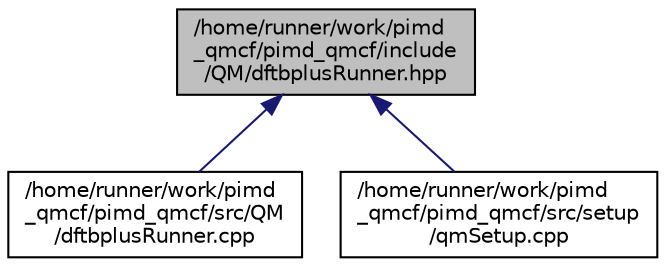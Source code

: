 digraph "/home/runner/work/pimd_qmcf/pimd_qmcf/include/QM/dftbplusRunner.hpp"
{
 // LATEX_PDF_SIZE
  edge [fontname="Helvetica",fontsize="10",labelfontname="Helvetica",labelfontsize="10"];
  node [fontname="Helvetica",fontsize="10",shape=record];
  Node1 [label="/home/runner/work/pimd\l_qmcf/pimd_qmcf/include\l/QM/dftbplusRunner.hpp",height=0.2,width=0.4,color="black", fillcolor="grey75", style="filled", fontcolor="black",tooltip=" "];
  Node1 -> Node2 [dir="back",color="midnightblue",fontsize="10",style="solid",fontname="Helvetica"];
  Node2 [label="/home/runner/work/pimd\l_qmcf/pimd_qmcf/src/QM\l/dftbplusRunner.cpp",height=0.2,width=0.4,color="black", fillcolor="white", style="filled",URL="$dftbplusRunner_8cpp.html",tooltip=" "];
  Node1 -> Node3 [dir="back",color="midnightblue",fontsize="10",style="solid",fontname="Helvetica"];
  Node3 [label="/home/runner/work/pimd\l_qmcf/pimd_qmcf/src/setup\l/qmSetup.cpp",height=0.2,width=0.4,color="black", fillcolor="white", style="filled",URL="$qmSetup_8cpp.html",tooltip=" "];
}
